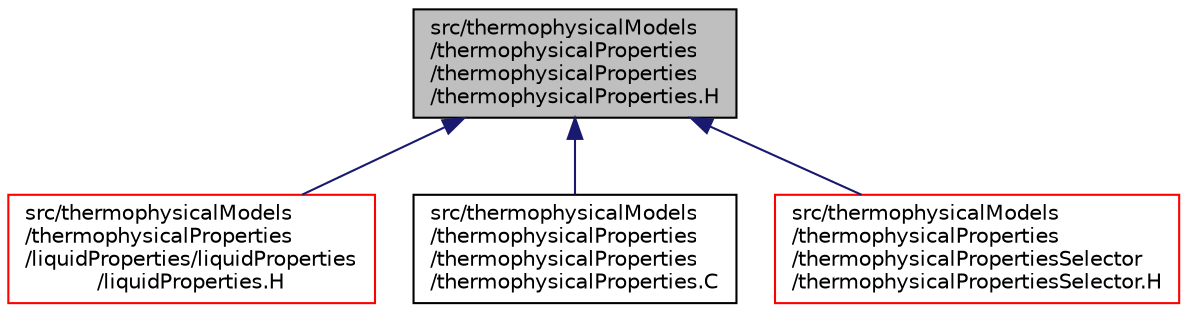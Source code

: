 digraph "src/thermophysicalModels/thermophysicalProperties/thermophysicalProperties/thermophysicalProperties.H"
{
  bgcolor="transparent";
  edge [fontname="Helvetica",fontsize="10",labelfontname="Helvetica",labelfontsize="10"];
  node [fontname="Helvetica",fontsize="10",shape=record];
  Node1 [label="src/thermophysicalModels\l/thermophysicalProperties\l/thermophysicalProperties\l/thermophysicalProperties.H",height=0.2,width=0.4,color="black", fillcolor="grey75", style="filled" fontcolor="black"];
  Node1 -> Node2 [dir="back",color="midnightblue",fontsize="10",style="solid",fontname="Helvetica"];
  Node2 [label="src/thermophysicalModels\l/thermophysicalProperties\l/liquidProperties/liquidProperties\l/liquidProperties.H",height=0.2,width=0.4,color="red",URL="$liquidProperties_8H.html"];
  Node1 -> Node3 [dir="back",color="midnightblue",fontsize="10",style="solid",fontname="Helvetica"];
  Node3 [label="src/thermophysicalModels\l/thermophysicalProperties\l/thermophysicalProperties\l/thermophysicalProperties.C",height=0.2,width=0.4,color="black",URL="$thermophysicalProperties_8C.html"];
  Node1 -> Node4 [dir="back",color="midnightblue",fontsize="10",style="solid",fontname="Helvetica"];
  Node4 [label="src/thermophysicalModels\l/thermophysicalProperties\l/thermophysicalPropertiesSelector\l/thermophysicalPropertiesSelector.H",height=0.2,width=0.4,color="red",URL="$thermophysicalPropertiesSelector_8H.html"];
}
